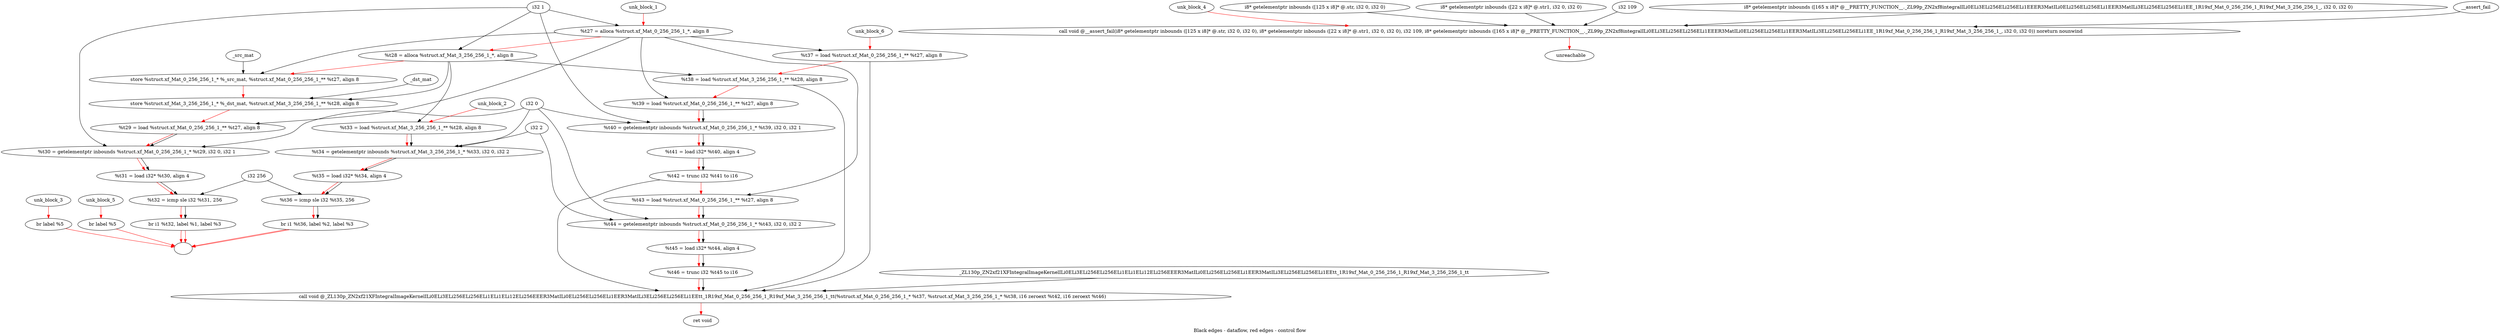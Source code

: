 digraph G {
compound=true
label="Black edges - dataflow, red edges - control flow"
"t27" [label="  %t27 = alloca %struct.xf_Mat_0_256_256_1_*, align 8"]
"t28" [label="  %t28 = alloca %struct.xf_Mat_3_256_256_1_*, align 8"]
"_1" [label="  store %struct.xf_Mat_0_256_256_1_* %_src_mat, %struct.xf_Mat_0_256_256_1_** %t27, align 8"]
"_2" [label="  store %struct.xf_Mat_3_256_256_1_* %_dst_mat, %struct.xf_Mat_3_256_256_1_** %t28, align 8"]
"t29" [label="  %t29 = load %struct.xf_Mat_0_256_256_1_** %t27, align 8"]
"t30" [label="  %t30 = getelementptr inbounds %struct.xf_Mat_0_256_256_1_* %t29, i32 0, i32 1"]
"t31" [label="  %t31 = load i32* %t30, align 4"]
"t32" [label="  %t32 = icmp sle i32 %t31, 256"]
"_3" [label="  br i1 %t32, label %1, label %3"]
"unk_block_1" -> "t27"[color=red]
"i32 1" -> "t27"
"t27" -> "t28"[color=red weight=2]
"i32 1" -> "t28"
"t28" -> "_1"[color=red weight=2]
"_src_mat" -> "_1"
"t27" -> "_1"
"_1" -> "_2"[color=red weight=2]
"_dst_mat" -> "_2"
"t28" -> "_2"
"_2" -> "t29"[color=red weight=2]
"t27" -> "t29"
"t29" -> "t30"[color=red weight=2]
"t29" -> "t30"
"i32 0" -> "t30"
"i32 1" -> "t30"
"t30" -> "t31"[color=red weight=2]
"t30" -> "t31"
"t31" -> "t32"[color=red weight=2]
"t31" -> "t32"
"i32 256" -> "t32"
"t32" -> "_3"[color=red weight=2]
"t32" -> "_3"
"_3" -> ""[color=red]
"_3" -> ""[color=red]

"t33" [label="  %t33 = load %struct.xf_Mat_3_256_256_1_** %t28, align 8"]
"t34" [label="  %t34 = getelementptr inbounds %struct.xf_Mat_3_256_256_1_* %t33, i32 0, i32 2"]
"t35" [label="  %t35 = load i32* %t34, align 4"]
"t36" [label="  %t36 = icmp sle i32 %t35, 256"]
"_4" [label="  br i1 %t36, label %2, label %3"]
"unk_block_2" -> "t33"[color=red]
"t28" -> "t33"
"t33" -> "t34"[color=red weight=2]
"t33" -> "t34"
"i32 0" -> "t34"
"i32 2" -> "t34"
"t34" -> "t35"[color=red weight=2]
"t34" -> "t35"
"t35" -> "t36"[color=red weight=2]
"t35" -> "t36"
"i32 256" -> "t36"
"t36" -> "_4"[color=red weight=2]
"t36" -> "_4"
"_4" -> ""[color=red]
"_4" -> ""[color=red]

"_5" [label="  br label %5"]
"unk_block_3" -> "_5"[color=red]
"_5" -> ""[color=red]

"_6" [label="  call void @__assert_fail(i8* getelementptr inbounds ([125 x i8]* @.str, i32 0, i32 0), i8* getelementptr inbounds ([22 x i8]* @.str1, i32 0, i32 0), i32 109, i8* getelementptr inbounds ([165 x i8]* @__PRETTY_FUNCTION__._ZL99p_ZN2xf8integralILi0ELi3ELi256ELi256ELi1EEER3MatILi0ELi256ELi256ELi1EER3MatILi3ELi256ELi256ELi1EE_1R19xf_Mat_0_256_256_1_R19xf_Mat_3_256_256_1_, i32 0, i32 0)) noreturn nounwind"]
"_7" [label="  unreachable"]
"unk_block_4" -> "_6"[color=red]
"i8* getelementptr inbounds ([125 x i8]* @.str, i32 0, i32 0)" -> "_6"
"i8* getelementptr inbounds ([22 x i8]* @.str1, i32 0, i32 0)" -> "_6"
"i32 109" -> "_6"
"i8* getelementptr inbounds ([165 x i8]* @__PRETTY_FUNCTION__._ZL99p_ZN2xf8integralILi0ELi3ELi256ELi256ELi1EEER3MatILi0ELi256ELi256ELi1EER3MatILi3ELi256ELi256ELi1EE_1R19xf_Mat_0_256_256_1_R19xf_Mat_3_256_256_1_, i32 0, i32 0)" -> "_6"
"__assert_fail" -> "_6"
"_6" -> "_7"[color=red weight=2]

"_8" [label="  br label %5"]
"unk_block_5" -> "_8"[color=red]
"_8" -> ""[color=red]

"t37" [label="  %t37 = load %struct.xf_Mat_0_256_256_1_** %t27, align 8"]
"t38" [label="  %t38 = load %struct.xf_Mat_3_256_256_1_** %t28, align 8"]
"t39" [label="  %t39 = load %struct.xf_Mat_0_256_256_1_** %t27, align 8"]
"t40" [label="  %t40 = getelementptr inbounds %struct.xf_Mat_0_256_256_1_* %t39, i32 0, i32 1"]
"t41" [label="  %t41 = load i32* %t40, align 4"]
"t42" [label="  %t42 = trunc i32 %t41 to i16"]
"t43" [label="  %t43 = load %struct.xf_Mat_0_256_256_1_** %t27, align 8"]
"t44" [label="  %t44 = getelementptr inbounds %struct.xf_Mat_0_256_256_1_* %t43, i32 0, i32 2"]
"t45" [label="  %t45 = load i32* %t44, align 4"]
"t46" [label="  %t46 = trunc i32 %t45 to i16"]
"_9" [label="  call void @_ZL130p_ZN2xf21XFIntegralImageKernelILi0ELi3ELi256ELi256ELi1ELi1ELi12ELi256EEER3MatILi0ELi256ELi256ELi1EER3MatILi3ELi256ELi256ELi1EEtt_1R19xf_Mat_0_256_256_1_R19xf_Mat_3_256_256_1_tt(%struct.xf_Mat_0_256_256_1_* %t37, %struct.xf_Mat_3_256_256_1_* %t38, i16 zeroext %t42, i16 zeroext %t46)"]
"_10" [label="  ret void"]
"unk_block_6" -> "t37"[color=red]
"t27" -> "t37"
"t37" -> "t38"[color=red weight=2]
"t28" -> "t38"
"t38" -> "t39"[color=red weight=2]
"t27" -> "t39"
"t39" -> "t40"[color=red weight=2]
"t39" -> "t40"
"i32 0" -> "t40"
"i32 1" -> "t40"
"t40" -> "t41"[color=red weight=2]
"t40" -> "t41"
"t41" -> "t42"[color=red weight=2]
"t41" -> "t42"
"t42" -> "t43"[color=red weight=2]
"t27" -> "t43"
"t43" -> "t44"[color=red weight=2]
"t43" -> "t44"
"i32 0" -> "t44"
"i32 2" -> "t44"
"t44" -> "t45"[color=red weight=2]
"t44" -> "t45"
"t45" -> "t46"[color=red weight=2]
"t45" -> "t46"
"t46" -> "_9"[color=red weight=2]
"t37" -> "_9"
"t38" -> "_9"
"t42" -> "_9"
"t46" -> "_9"
"_ZL130p_ZN2xf21XFIntegralImageKernelILi0ELi3ELi256ELi256ELi1ELi1ELi12ELi256EEER3MatILi0ELi256ELi256ELi1EER3MatILi3ELi256ELi256ELi1EEtt_1R19xf_Mat_0_256_256_1_R19xf_Mat_3_256_256_1_tt" -> "_9"
"_9" -> "_10"[color=red weight=2]

}
